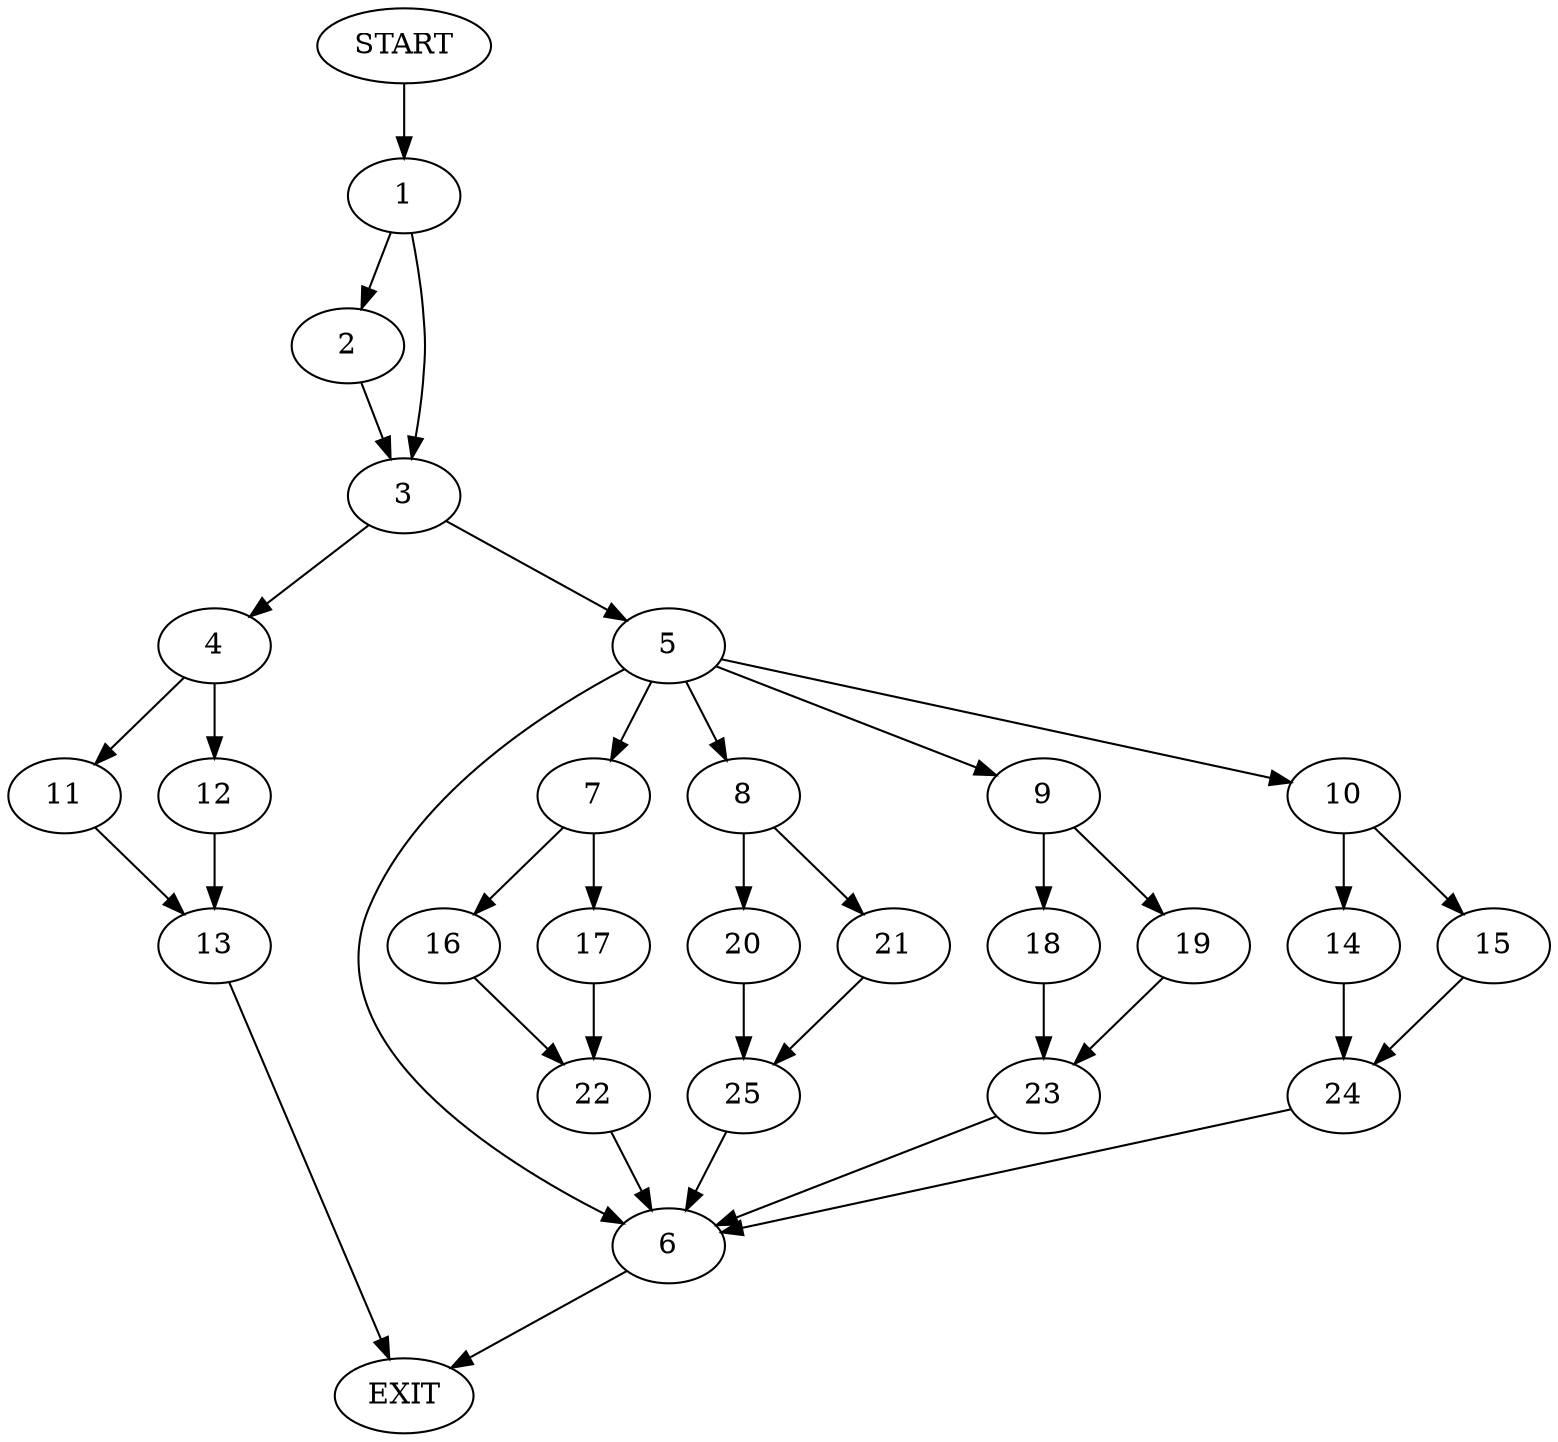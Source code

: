 digraph {
0 [label="START"]
26 [label="EXIT"]
0 -> 1
1 -> 2
1 -> 3
2 -> 3
3 -> 4
3 -> 5
5 -> 6
5 -> 7
5 -> 8
5 -> 9
5 -> 10
4 -> 11
4 -> 12
12 -> 13
11 -> 13
13 -> 26
10 -> 14
10 -> 15
7 -> 16
7 -> 17
6 -> 26
9 -> 18
9 -> 19
8 -> 20
8 -> 21
17 -> 22
16 -> 22
22 -> 6
19 -> 23
18 -> 23
23 -> 6
14 -> 24
15 -> 24
24 -> 6
20 -> 25
21 -> 25
25 -> 6
}

